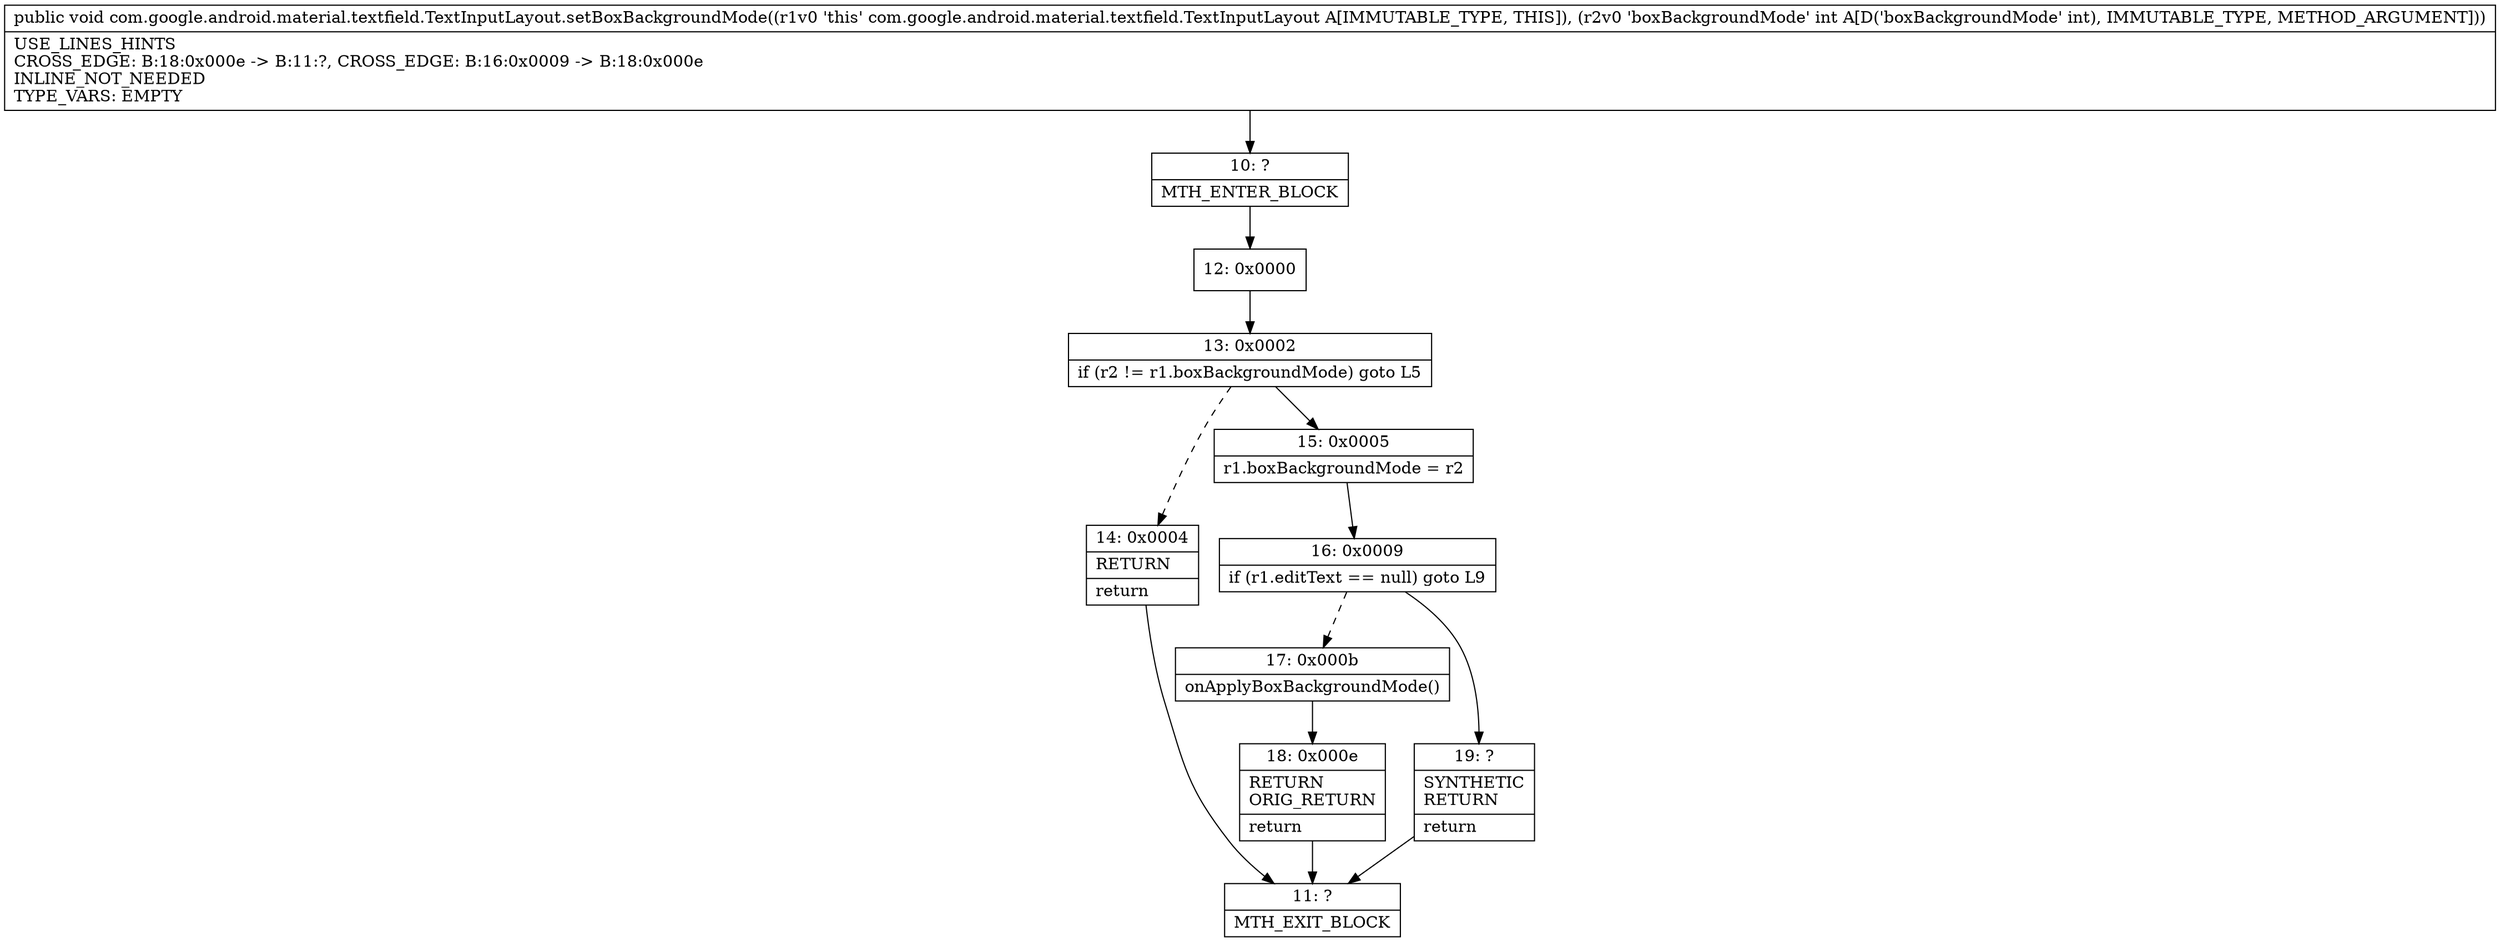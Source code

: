 digraph "CFG forcom.google.android.material.textfield.TextInputLayout.setBoxBackgroundMode(I)V" {
Node_10 [shape=record,label="{10\:\ ?|MTH_ENTER_BLOCK\l}"];
Node_12 [shape=record,label="{12\:\ 0x0000}"];
Node_13 [shape=record,label="{13\:\ 0x0002|if (r2 != r1.boxBackgroundMode) goto L5\l}"];
Node_14 [shape=record,label="{14\:\ 0x0004|RETURN\l|return\l}"];
Node_11 [shape=record,label="{11\:\ ?|MTH_EXIT_BLOCK\l}"];
Node_15 [shape=record,label="{15\:\ 0x0005|r1.boxBackgroundMode = r2\l}"];
Node_16 [shape=record,label="{16\:\ 0x0009|if (r1.editText == null) goto L9\l}"];
Node_17 [shape=record,label="{17\:\ 0x000b|onApplyBoxBackgroundMode()\l}"];
Node_18 [shape=record,label="{18\:\ 0x000e|RETURN\lORIG_RETURN\l|return\l}"];
Node_19 [shape=record,label="{19\:\ ?|SYNTHETIC\lRETURN\l|return\l}"];
MethodNode[shape=record,label="{public void com.google.android.material.textfield.TextInputLayout.setBoxBackgroundMode((r1v0 'this' com.google.android.material.textfield.TextInputLayout A[IMMUTABLE_TYPE, THIS]), (r2v0 'boxBackgroundMode' int A[D('boxBackgroundMode' int), IMMUTABLE_TYPE, METHOD_ARGUMENT]))  | USE_LINES_HINTS\lCROSS_EDGE: B:18:0x000e \-\> B:11:?, CROSS_EDGE: B:16:0x0009 \-\> B:18:0x000e\lINLINE_NOT_NEEDED\lTYPE_VARS: EMPTY\l}"];
MethodNode -> Node_10;Node_10 -> Node_12;
Node_12 -> Node_13;
Node_13 -> Node_14[style=dashed];
Node_13 -> Node_15;
Node_14 -> Node_11;
Node_15 -> Node_16;
Node_16 -> Node_17[style=dashed];
Node_16 -> Node_19;
Node_17 -> Node_18;
Node_18 -> Node_11;
Node_19 -> Node_11;
}

